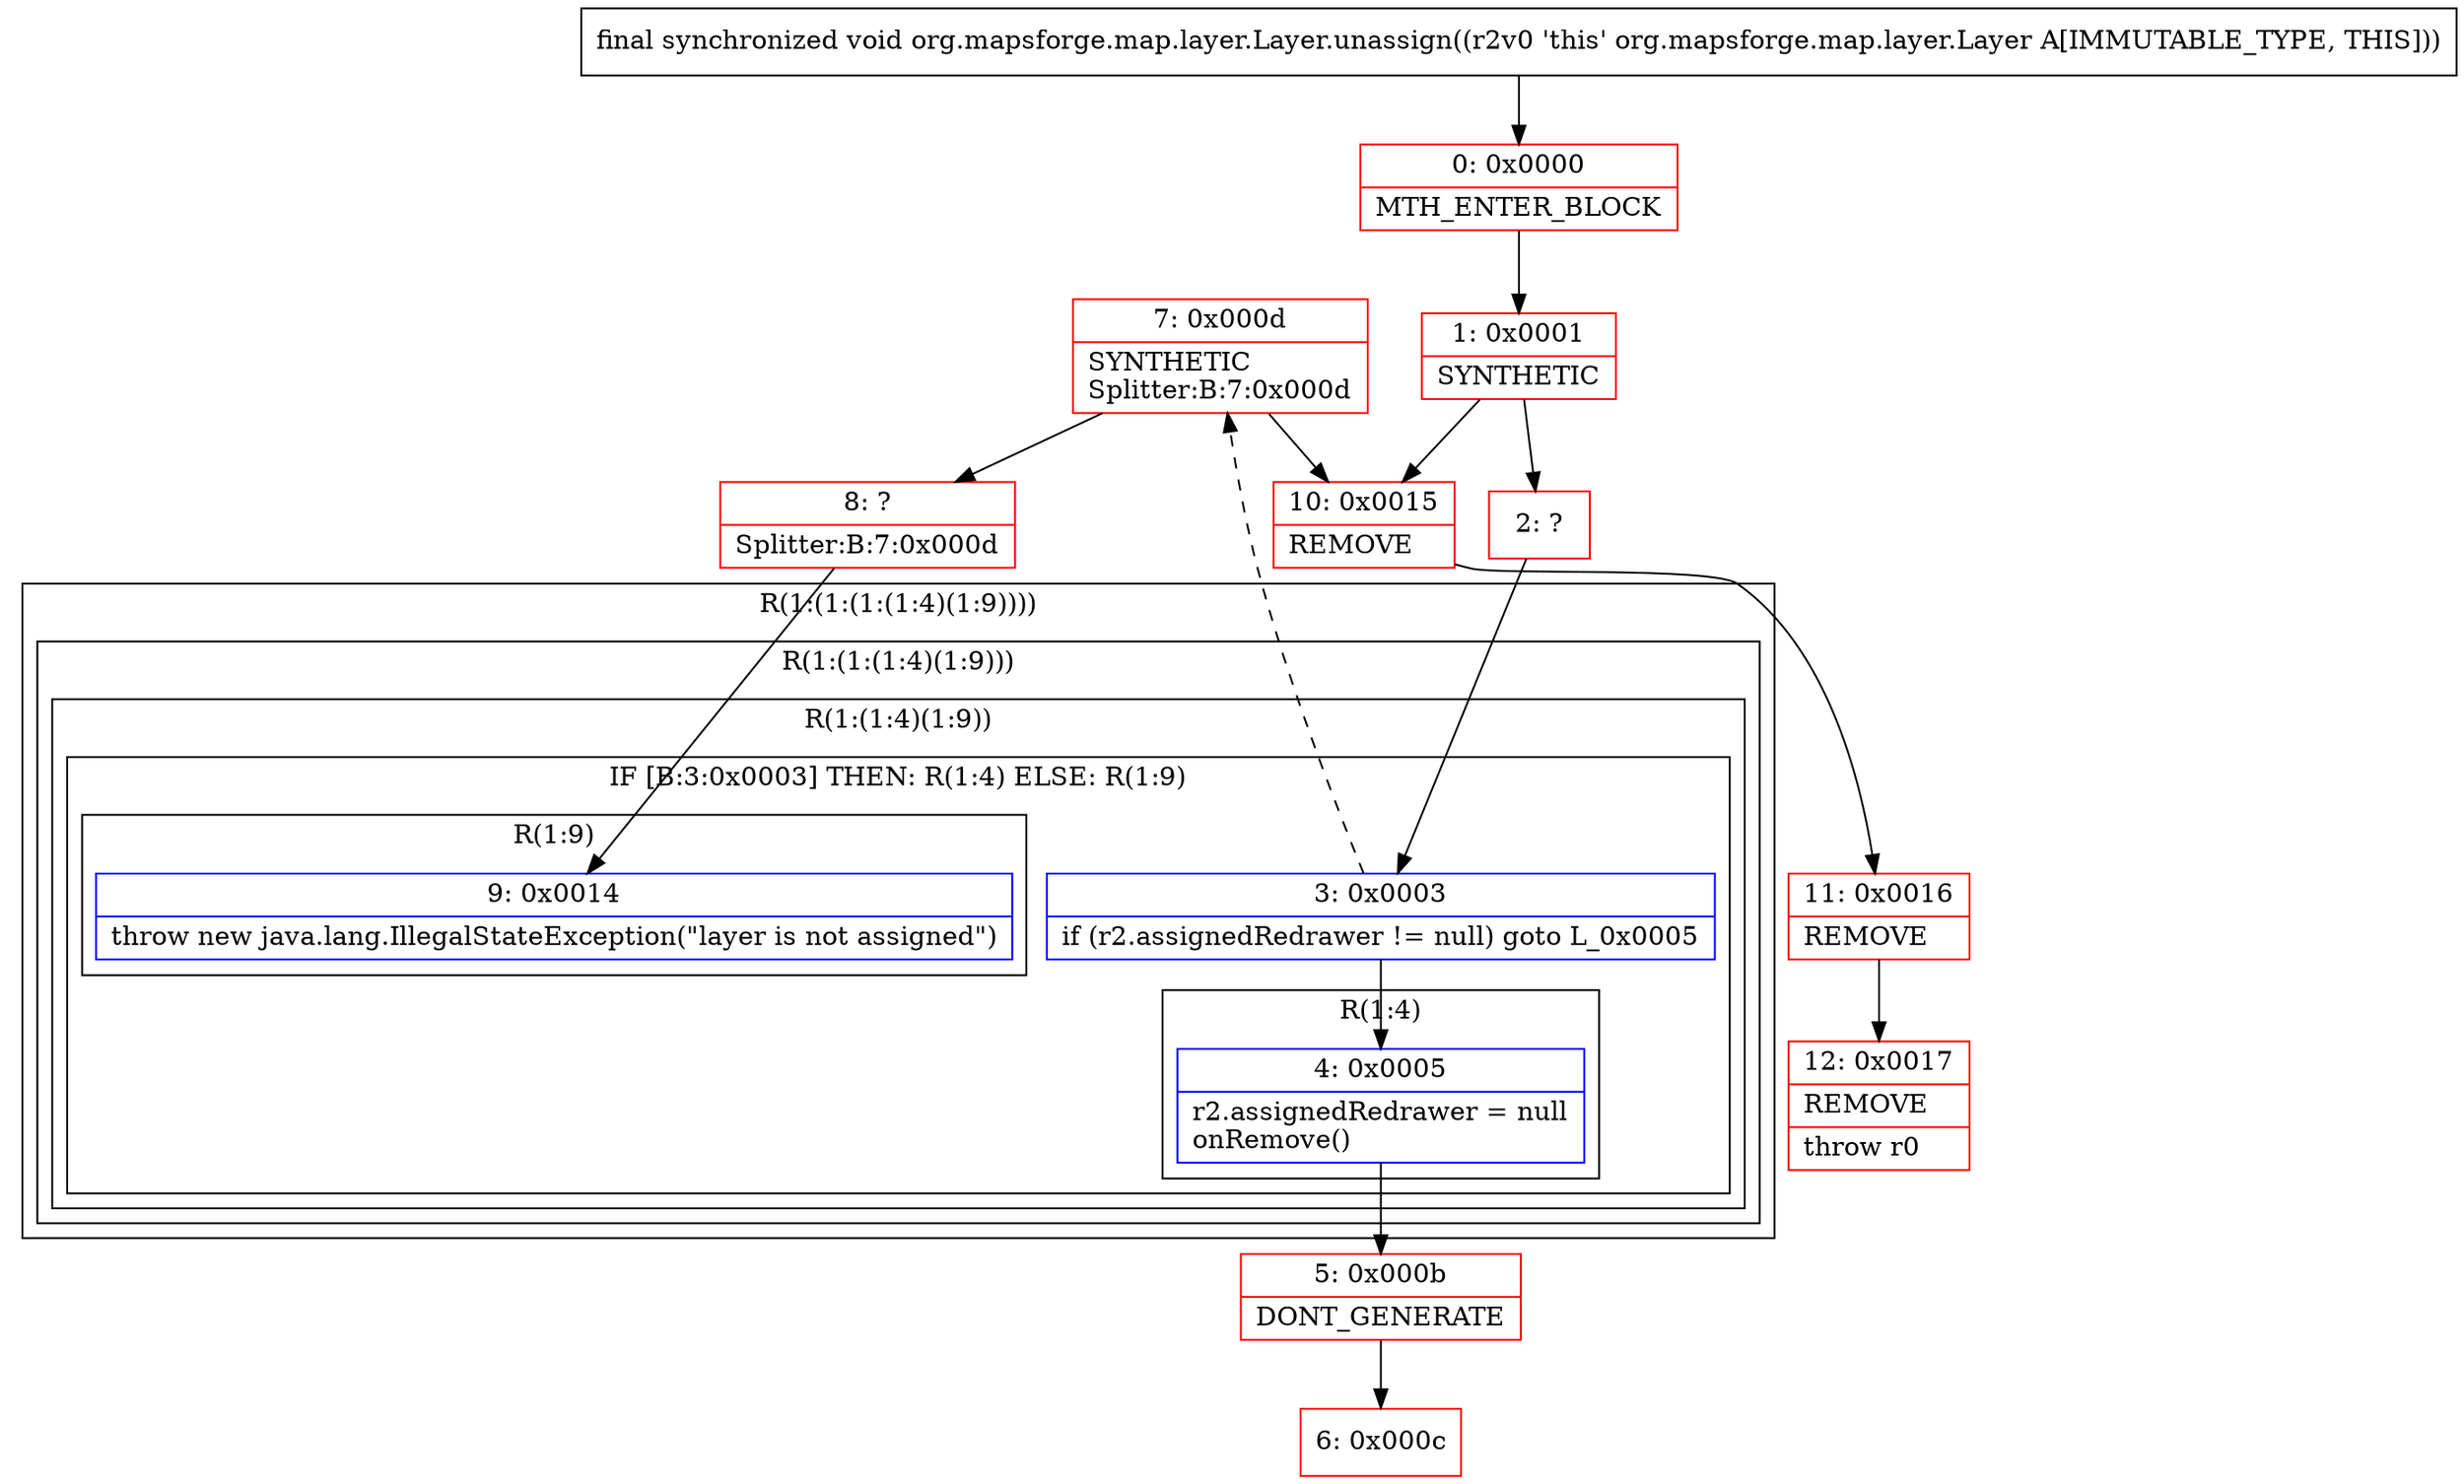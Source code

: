 digraph "CFG fororg.mapsforge.map.layer.Layer.unassign()V" {
subgraph cluster_Region_1881829172 {
label = "R(1:(1:(1:(1:4)(1:9))))";
node [shape=record,color=blue];
subgraph cluster_Region_265406758 {
label = "R(1:(1:(1:4)(1:9)))";
node [shape=record,color=blue];
subgraph cluster_Region_986222354 {
label = "R(1:(1:4)(1:9))";
node [shape=record,color=blue];
subgraph cluster_IfRegion_503313939 {
label = "IF [B:3:0x0003] THEN: R(1:4) ELSE: R(1:9)";
node [shape=record,color=blue];
Node_3 [shape=record,label="{3\:\ 0x0003|if (r2.assignedRedrawer != null) goto L_0x0005\l}"];
subgraph cluster_Region_1041197399 {
label = "R(1:4)";
node [shape=record,color=blue];
Node_4 [shape=record,label="{4\:\ 0x0005|r2.assignedRedrawer = null\lonRemove()\l}"];
}
subgraph cluster_Region_1058414409 {
label = "R(1:9)";
node [shape=record,color=blue];
Node_9 [shape=record,label="{9\:\ 0x0014|throw new java.lang.IllegalStateException(\"layer is not assigned\")\l}"];
}
}
}
}
}
Node_0 [shape=record,color=red,label="{0\:\ 0x0000|MTH_ENTER_BLOCK\l}"];
Node_1 [shape=record,color=red,label="{1\:\ 0x0001|SYNTHETIC\l}"];
Node_2 [shape=record,color=red,label="{2\:\ ?}"];
Node_5 [shape=record,color=red,label="{5\:\ 0x000b|DONT_GENERATE\l}"];
Node_6 [shape=record,color=red,label="{6\:\ 0x000c}"];
Node_7 [shape=record,color=red,label="{7\:\ 0x000d|SYNTHETIC\lSplitter:B:7:0x000d\l}"];
Node_8 [shape=record,color=red,label="{8\:\ ?|Splitter:B:7:0x000d\l}"];
Node_10 [shape=record,color=red,label="{10\:\ 0x0015|REMOVE\l}"];
Node_11 [shape=record,color=red,label="{11\:\ 0x0016|REMOVE\l}"];
Node_12 [shape=record,color=red,label="{12\:\ 0x0017|REMOVE\l|throw r0\l}"];
MethodNode[shape=record,label="{final synchronized void org.mapsforge.map.layer.Layer.unassign((r2v0 'this' org.mapsforge.map.layer.Layer A[IMMUTABLE_TYPE, THIS])) }"];
MethodNode -> Node_0;
Node_3 -> Node_4;
Node_3 -> Node_7[style=dashed];
Node_4 -> Node_5;
Node_0 -> Node_1;
Node_1 -> Node_2;
Node_1 -> Node_10;
Node_2 -> Node_3;
Node_5 -> Node_6;
Node_7 -> Node_8;
Node_7 -> Node_10;
Node_8 -> Node_9;
Node_10 -> Node_11;
Node_11 -> Node_12;
}

